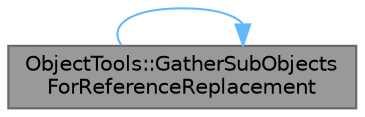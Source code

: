 digraph "ObjectTools::GatherSubObjectsForReferenceReplacement"
{
 // INTERACTIVE_SVG=YES
 // LATEX_PDF_SIZE
  bgcolor="transparent";
  edge [fontname=Helvetica,fontsize=10,labelfontname=Helvetica,labelfontsize=10];
  node [fontname=Helvetica,fontsize=10,shape=box,height=0.2,width=0.4];
  rankdir="LR";
  Node1 [id="Node000001",label="ObjectTools::GatherSubObjects\lForReferenceReplacement",height=0.2,width=0.4,color="gray40", fillcolor="grey60", style="filled", fontcolor="black",tooltip="Find any subobjects that might also need references replaced for a deep copy."];
  Node1 -> Node1 [id="edge1_Node000001_Node000001",color="steelblue1",style="solid",tooltip=" "];
}
